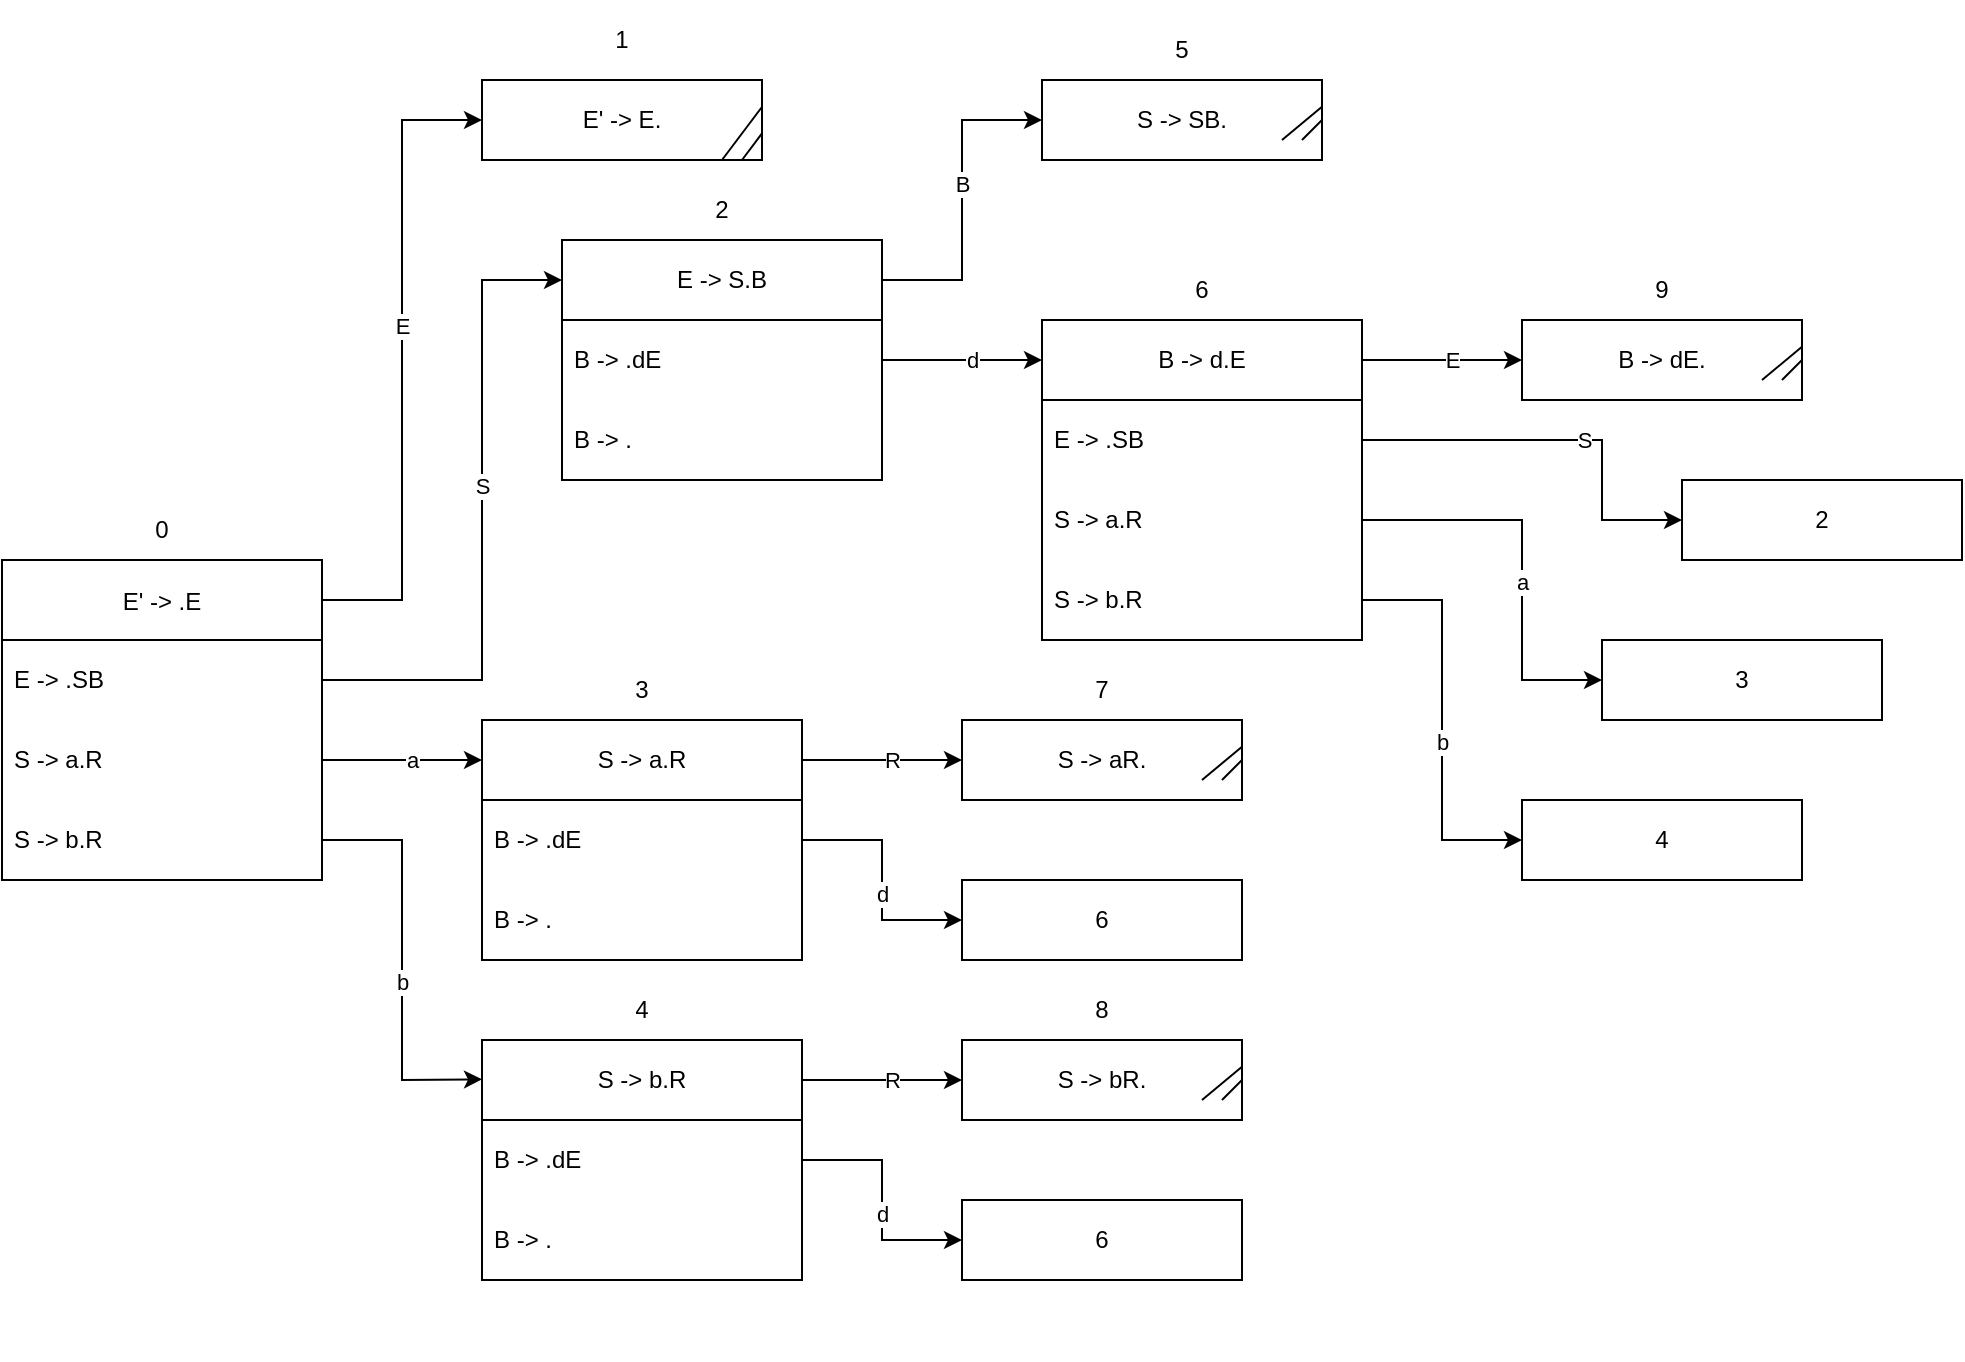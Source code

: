 <mxfile version="24.4.6" type="device">
  <diagram name="Page-1" id="kT7Cum1fLLLiS74UeVOW">
    <mxGraphModel dx="1430" dy="763" grid="1" gridSize="10" guides="1" tooltips="1" connect="1" arrows="1" fold="1" page="1" pageScale="1" pageWidth="827" pageHeight="1169" math="0" shadow="0">
      <root>
        <mxCell id="0" />
        <mxCell id="1" parent="0" />
        <mxCell id="svKp2PfW3cR6oauoN-tS-10" value="" style="group" vertex="1" connectable="0" parent="1">
          <mxGeometry x="40" y="490" width="160" height="190" as="geometry" />
        </mxCell>
        <mxCell id="svKp2PfW3cR6oauoN-tS-1" value="E&#39; -&amp;gt; .E&lt;span style=&quot;font-size:11.0pt;line-height:107%;font-family:&amp;quot;Aptos&amp;quot;,sans-serif;&lt;br/&gt;mso-ascii-theme-font:minor-latin;mso-fareast-font-family:Aptos;mso-fareast-theme-font:&lt;br/&gt;minor-latin;mso-hansi-theme-font:minor-latin;mso-bidi-font-family:&amp;quot;Times New Roman&amp;quot;;&lt;br/&gt;mso-bidi-theme-font:minor-bidi;mso-font-kerning:0pt;mso-ligatures:none;&lt;br/&gt;mso-ansi-language:ES;mso-fareast-language:EN-US;mso-bidi-language:AR-SA&quot;&gt;&lt;/span&gt;" style="swimlane;fontStyle=0;childLayout=stackLayout;horizontal=1;startSize=40;horizontalStack=0;resizeParent=1;resizeParentMax=0;resizeLast=0;collapsible=1;marginBottom=0;whiteSpace=wrap;html=1;" vertex="1" parent="svKp2PfW3cR6oauoN-tS-10">
          <mxGeometry y="30" width="160" height="160" as="geometry" />
        </mxCell>
        <mxCell id="svKp2PfW3cR6oauoN-tS-2" value="E -&amp;gt; .SB" style="text;strokeColor=none;fillColor=none;align=left;verticalAlign=middle;spacingLeft=4;spacingRight=4;overflow=hidden;points=[[0,0.5],[1,0.5]];portConstraint=eastwest;rotatable=0;whiteSpace=wrap;html=1;" vertex="1" parent="svKp2PfW3cR6oauoN-tS-1">
          <mxGeometry y="40" width="160" height="40" as="geometry" />
        </mxCell>
        <mxCell id="svKp2PfW3cR6oauoN-tS-3" value="S -&amp;gt; a.R" style="text;strokeColor=none;fillColor=none;align=left;verticalAlign=middle;spacingLeft=4;spacingRight=4;overflow=hidden;points=[[0,0.5],[1,0.5]];portConstraint=eastwest;rotatable=0;whiteSpace=wrap;html=1;" vertex="1" parent="svKp2PfW3cR6oauoN-tS-1">
          <mxGeometry y="80" width="160" height="40" as="geometry" />
        </mxCell>
        <mxCell id="svKp2PfW3cR6oauoN-tS-4" value="S -&amp;gt; b.R" style="text;strokeColor=none;fillColor=none;align=left;verticalAlign=middle;spacingLeft=4;spacingRight=4;overflow=hidden;points=[[0,0.5],[1,0.5]];portConstraint=eastwest;rotatable=0;whiteSpace=wrap;html=1;" vertex="1" parent="svKp2PfW3cR6oauoN-tS-1">
          <mxGeometry y="120" width="160" height="40" as="geometry" />
        </mxCell>
        <mxCell id="svKp2PfW3cR6oauoN-tS-9" value="0" style="text;strokeColor=none;fillColor=none;align=center;verticalAlign=middle;spacingLeft=4;spacingRight=4;overflow=hidden;points=[[0,0.5],[1,0.5]];portConstraint=eastwest;rotatable=0;whiteSpace=wrap;html=1;" vertex="1" parent="svKp2PfW3cR6oauoN-tS-10">
          <mxGeometry width="160" height="30" as="geometry" />
        </mxCell>
        <mxCell id="svKp2PfW3cR6oauoN-tS-19" value="" style="group" vertex="1" connectable="0" parent="1">
          <mxGeometry x="280" y="250" width="140" height="70" as="geometry" />
        </mxCell>
        <mxCell id="svKp2PfW3cR6oauoN-tS-22" value="" style="group" vertex="1" connectable="0" parent="svKp2PfW3cR6oauoN-tS-19">
          <mxGeometry y="-10" width="140" height="80" as="geometry" />
        </mxCell>
        <mxCell id="svKp2PfW3cR6oauoN-tS-17" value="E&#39; -&amp;gt; E." style="rounded=0;whiteSpace=wrap;html=1;" vertex="1" parent="svKp2PfW3cR6oauoN-tS-22">
          <mxGeometry y="40" width="140" height="40" as="geometry" />
        </mxCell>
        <mxCell id="svKp2PfW3cR6oauoN-tS-18" value="1" style="text;strokeColor=none;fillColor=none;align=center;verticalAlign=middle;spacingLeft=4;spacingRight=4;overflow=hidden;points=[[0,0.5],[1,0.5]];portConstraint=eastwest;rotatable=0;whiteSpace=wrap;html=1;" vertex="1" parent="svKp2PfW3cR6oauoN-tS-22">
          <mxGeometry width="140" height="40" as="geometry" />
        </mxCell>
        <mxCell id="svKp2PfW3cR6oauoN-tS-20" value="" style="endArrow=none;html=1;rounded=0;entryX=1.001;entryY=0.331;entryDx=0;entryDy=0;entryPerimeter=0;" edge="1" parent="svKp2PfW3cR6oauoN-tS-22" target="svKp2PfW3cR6oauoN-tS-17">
          <mxGeometry width="50" height="50" relative="1" as="geometry">
            <mxPoint x="120" y="80" as="sourcePoint" />
            <mxPoint x="150" y="40" as="targetPoint" />
          </mxGeometry>
        </mxCell>
        <mxCell id="svKp2PfW3cR6oauoN-tS-21" value="" style="endArrow=none;html=1;rounded=0;" edge="1" parent="svKp2PfW3cR6oauoN-tS-22">
          <mxGeometry width="50" height="50" relative="1" as="geometry">
            <mxPoint x="130" y="80" as="sourcePoint" />
            <mxPoint x="140" y="66.667" as="targetPoint" />
          </mxGeometry>
        </mxCell>
        <mxCell id="svKp2PfW3cR6oauoN-tS-23" value="" style="group" vertex="1" connectable="0" parent="1">
          <mxGeometry x="520" y="730" width="140" height="70" as="geometry" />
        </mxCell>
        <mxCell id="svKp2PfW3cR6oauoN-tS-24" value="" style="group" vertex="1" connectable="0" parent="svKp2PfW3cR6oauoN-tS-23">
          <mxGeometry width="140" height="70" as="geometry" />
        </mxCell>
        <mxCell id="svKp2PfW3cR6oauoN-tS-25" value="S -&amp;gt; bR." style="rounded=0;whiteSpace=wrap;html=1;" vertex="1" parent="svKp2PfW3cR6oauoN-tS-24">
          <mxGeometry y="30" width="140" height="40" as="geometry" />
        </mxCell>
        <mxCell id="svKp2PfW3cR6oauoN-tS-26" value="8" style="text;strokeColor=none;fillColor=none;align=center;verticalAlign=middle;spacingLeft=4;spacingRight=4;overflow=hidden;points=[[0,0.5],[1,0.5]];portConstraint=eastwest;rotatable=0;whiteSpace=wrap;html=1;" vertex="1" parent="svKp2PfW3cR6oauoN-tS-24">
          <mxGeometry width="140" height="30" as="geometry" />
        </mxCell>
        <mxCell id="svKp2PfW3cR6oauoN-tS-27" value="" style="endArrow=none;html=1;rounded=0;entryX=1.001;entryY=0.331;entryDx=0;entryDy=0;entryPerimeter=0;" edge="1" parent="svKp2PfW3cR6oauoN-tS-24" target="svKp2PfW3cR6oauoN-tS-25">
          <mxGeometry width="50" height="50" relative="1" as="geometry">
            <mxPoint x="120" y="60" as="sourcePoint" />
            <mxPoint x="150" y="30" as="targetPoint" />
          </mxGeometry>
        </mxCell>
        <mxCell id="svKp2PfW3cR6oauoN-tS-28" value="" style="endArrow=none;html=1;rounded=0;" edge="1" parent="svKp2PfW3cR6oauoN-tS-24">
          <mxGeometry width="50" height="50" relative="1" as="geometry">
            <mxPoint x="130" y="60" as="sourcePoint" />
            <mxPoint x="140" y="50" as="targetPoint" />
          </mxGeometry>
        </mxCell>
        <mxCell id="svKp2PfW3cR6oauoN-tS-29" value="" style="group" vertex="1" connectable="0" parent="1">
          <mxGeometry x="520" y="570" width="140" height="70" as="geometry" />
        </mxCell>
        <mxCell id="svKp2PfW3cR6oauoN-tS-30" value="" style="group" vertex="1" connectable="0" parent="svKp2PfW3cR6oauoN-tS-29">
          <mxGeometry width="140" height="70" as="geometry" />
        </mxCell>
        <mxCell id="svKp2PfW3cR6oauoN-tS-31" value="S -&amp;gt; aR." style="rounded=0;whiteSpace=wrap;html=1;" vertex="1" parent="svKp2PfW3cR6oauoN-tS-30">
          <mxGeometry y="30" width="140" height="40" as="geometry" />
        </mxCell>
        <mxCell id="svKp2PfW3cR6oauoN-tS-32" value="7" style="text;strokeColor=none;fillColor=none;align=center;verticalAlign=middle;spacingLeft=4;spacingRight=4;overflow=hidden;points=[[0,0.5],[1,0.5]];portConstraint=eastwest;rotatable=0;whiteSpace=wrap;html=1;" vertex="1" parent="svKp2PfW3cR6oauoN-tS-30">
          <mxGeometry width="140" height="30" as="geometry" />
        </mxCell>
        <mxCell id="svKp2PfW3cR6oauoN-tS-33" value="" style="endArrow=none;html=1;rounded=0;entryX=1.001;entryY=0.331;entryDx=0;entryDy=0;entryPerimeter=0;" edge="1" parent="svKp2PfW3cR6oauoN-tS-30" target="svKp2PfW3cR6oauoN-tS-31">
          <mxGeometry width="50" height="50" relative="1" as="geometry">
            <mxPoint x="120" y="60" as="sourcePoint" />
            <mxPoint x="150" y="30" as="targetPoint" />
          </mxGeometry>
        </mxCell>
        <mxCell id="svKp2PfW3cR6oauoN-tS-34" value="" style="endArrow=none;html=1;rounded=0;" edge="1" parent="svKp2PfW3cR6oauoN-tS-30">
          <mxGeometry width="50" height="50" relative="1" as="geometry">
            <mxPoint x="130" y="60" as="sourcePoint" />
            <mxPoint x="140" y="50" as="targetPoint" />
          </mxGeometry>
        </mxCell>
        <mxCell id="svKp2PfW3cR6oauoN-tS-35" value="" style="group" vertex="1" connectable="0" parent="1">
          <mxGeometry x="810" y="370" width="140" height="70" as="geometry" />
        </mxCell>
        <mxCell id="svKp2PfW3cR6oauoN-tS-36" value="" style="group" vertex="1" connectable="0" parent="svKp2PfW3cR6oauoN-tS-35">
          <mxGeometry x="-10" width="140" height="70" as="geometry" />
        </mxCell>
        <mxCell id="svKp2PfW3cR6oauoN-tS-37" value="B -&amp;gt; dE." style="rounded=0;whiteSpace=wrap;html=1;" vertex="1" parent="svKp2PfW3cR6oauoN-tS-36">
          <mxGeometry y="30" width="140" height="40" as="geometry" />
        </mxCell>
        <mxCell id="svKp2PfW3cR6oauoN-tS-38" value="9" style="text;strokeColor=none;fillColor=none;align=center;verticalAlign=middle;spacingLeft=4;spacingRight=4;overflow=hidden;points=[[0,0.5],[1,0.5]];portConstraint=eastwest;rotatable=0;whiteSpace=wrap;html=1;" vertex="1" parent="svKp2PfW3cR6oauoN-tS-36">
          <mxGeometry width="140" height="30" as="geometry" />
        </mxCell>
        <mxCell id="svKp2PfW3cR6oauoN-tS-39" value="" style="endArrow=none;html=1;rounded=0;entryX=1.001;entryY=0.331;entryDx=0;entryDy=0;entryPerimeter=0;" edge="1" parent="svKp2PfW3cR6oauoN-tS-36" target="svKp2PfW3cR6oauoN-tS-37">
          <mxGeometry width="50" height="50" relative="1" as="geometry">
            <mxPoint x="120" y="60" as="sourcePoint" />
            <mxPoint x="150" y="30" as="targetPoint" />
          </mxGeometry>
        </mxCell>
        <mxCell id="svKp2PfW3cR6oauoN-tS-40" value="" style="endArrow=none;html=1;rounded=0;" edge="1" parent="svKp2PfW3cR6oauoN-tS-36">
          <mxGeometry width="50" height="50" relative="1" as="geometry">
            <mxPoint x="130" y="60" as="sourcePoint" />
            <mxPoint x="140" y="50" as="targetPoint" />
          </mxGeometry>
        </mxCell>
        <mxCell id="svKp2PfW3cR6oauoN-tS-41" value="" style="group" vertex="1" connectable="0" parent="1">
          <mxGeometry x="560" y="250" width="140" height="70" as="geometry" />
        </mxCell>
        <mxCell id="svKp2PfW3cR6oauoN-tS-42" value="" style="group" vertex="1" connectable="0" parent="svKp2PfW3cR6oauoN-tS-41">
          <mxGeometry width="140" height="70" as="geometry" />
        </mxCell>
        <mxCell id="svKp2PfW3cR6oauoN-tS-43" value="S -&amp;gt; SB." style="rounded=0;whiteSpace=wrap;html=1;" vertex="1" parent="svKp2PfW3cR6oauoN-tS-42">
          <mxGeometry y="30" width="140" height="40" as="geometry" />
        </mxCell>
        <mxCell id="svKp2PfW3cR6oauoN-tS-44" value="5" style="text;strokeColor=none;fillColor=none;align=center;verticalAlign=middle;spacingLeft=4;spacingRight=4;overflow=hidden;points=[[0,0.5],[1,0.5]];portConstraint=eastwest;rotatable=0;whiteSpace=wrap;html=1;" vertex="1" parent="svKp2PfW3cR6oauoN-tS-42">
          <mxGeometry width="140" height="30" as="geometry" />
        </mxCell>
        <mxCell id="svKp2PfW3cR6oauoN-tS-45" value="" style="endArrow=none;html=1;rounded=0;entryX=1.001;entryY=0.331;entryDx=0;entryDy=0;entryPerimeter=0;" edge="1" parent="svKp2PfW3cR6oauoN-tS-42" target="svKp2PfW3cR6oauoN-tS-43">
          <mxGeometry width="50" height="50" relative="1" as="geometry">
            <mxPoint x="120" y="60" as="sourcePoint" />
            <mxPoint x="150" y="30" as="targetPoint" />
          </mxGeometry>
        </mxCell>
        <mxCell id="svKp2PfW3cR6oauoN-tS-46" value="" style="endArrow=none;html=1;rounded=0;" edge="1" parent="svKp2PfW3cR6oauoN-tS-42">
          <mxGeometry width="50" height="50" relative="1" as="geometry">
            <mxPoint x="130" y="60" as="sourcePoint" />
            <mxPoint x="140" y="50" as="targetPoint" />
          </mxGeometry>
        </mxCell>
        <mxCell id="svKp2PfW3cR6oauoN-tS-50" value="" style="endArrow=classic;html=1;rounded=0;entryX=0;entryY=0.5;entryDx=0;entryDy=0;align=center;" edge="1" parent="1" target="svKp2PfW3cR6oauoN-tS-17">
          <mxGeometry width="50" height="50" relative="1" as="geometry">
            <mxPoint x="200" y="540" as="sourcePoint" />
            <mxPoint x="300" y="490" as="targetPoint" />
            <Array as="points">
              <mxPoint x="240" y="540" />
              <mxPoint x="240" y="300" />
            </Array>
          </mxGeometry>
        </mxCell>
        <mxCell id="svKp2PfW3cR6oauoN-tS-51" value="E" style="edgeLabel;html=1;align=center;verticalAlign=middle;resizable=0;points=[];" vertex="1" connectable="0" parent="svKp2PfW3cR6oauoN-tS-50">
          <mxGeometry x="0.109" relative="1" as="geometry">
            <mxPoint as="offset" />
          </mxGeometry>
        </mxCell>
        <mxCell id="svKp2PfW3cR6oauoN-tS-52" value="" style="group" vertex="1" connectable="0" parent="1">
          <mxGeometry x="320" y="330" width="160" height="190" as="geometry" />
        </mxCell>
        <mxCell id="svKp2PfW3cR6oauoN-tS-53" value="E -&amp;gt; S.B" style="swimlane;fontStyle=0;childLayout=stackLayout;horizontal=1;startSize=40;horizontalStack=0;resizeParent=1;resizeParentMax=0;resizeLast=0;collapsible=1;marginBottom=0;whiteSpace=wrap;html=1;" vertex="1" parent="svKp2PfW3cR6oauoN-tS-52">
          <mxGeometry y="30" width="160" height="120" as="geometry" />
        </mxCell>
        <mxCell id="svKp2PfW3cR6oauoN-tS-54" value="B -&amp;gt; .dE" style="text;strokeColor=none;fillColor=none;align=left;verticalAlign=middle;spacingLeft=4;spacingRight=4;overflow=hidden;points=[[0,0.5],[1,0.5]];portConstraint=eastwest;rotatable=0;whiteSpace=wrap;html=1;" vertex="1" parent="svKp2PfW3cR6oauoN-tS-53">
          <mxGeometry y="40" width="160" height="40" as="geometry" />
        </mxCell>
        <mxCell id="svKp2PfW3cR6oauoN-tS-55" value="B -&amp;gt; ." style="text;strokeColor=none;fillColor=none;align=left;verticalAlign=middle;spacingLeft=4;spacingRight=4;overflow=hidden;points=[[0,0.5],[1,0.5]];portConstraint=eastwest;rotatable=0;whiteSpace=wrap;html=1;" vertex="1" parent="svKp2PfW3cR6oauoN-tS-53">
          <mxGeometry y="80" width="160" height="40" as="geometry" />
        </mxCell>
        <mxCell id="svKp2PfW3cR6oauoN-tS-57" value="2" style="text;strokeColor=none;fillColor=none;align=center;verticalAlign=middle;spacingLeft=4;spacingRight=4;overflow=hidden;points=[[0,0.5],[1,0.5]];portConstraint=eastwest;rotatable=0;whiteSpace=wrap;html=1;" vertex="1" parent="svKp2PfW3cR6oauoN-tS-52">
          <mxGeometry width="160" height="30" as="geometry" />
        </mxCell>
        <mxCell id="svKp2PfW3cR6oauoN-tS-58" value="" style="group" vertex="1" connectable="0" parent="1">
          <mxGeometry x="280" y="570" width="160" height="190" as="geometry" />
        </mxCell>
        <mxCell id="svKp2PfW3cR6oauoN-tS-59" value="S -&amp;gt; a.R" style="swimlane;fontStyle=0;childLayout=stackLayout;horizontal=1;startSize=40;horizontalStack=0;resizeParent=1;resizeParentMax=0;resizeLast=0;collapsible=1;marginBottom=0;whiteSpace=wrap;html=1;" vertex="1" parent="svKp2PfW3cR6oauoN-tS-58">
          <mxGeometry y="30" width="160" height="120" as="geometry" />
        </mxCell>
        <mxCell id="svKp2PfW3cR6oauoN-tS-60" value="B -&amp;gt; .dE" style="text;strokeColor=none;fillColor=none;align=left;verticalAlign=middle;spacingLeft=4;spacingRight=4;overflow=hidden;points=[[0,0.5],[1,0.5]];portConstraint=eastwest;rotatable=0;whiteSpace=wrap;html=1;" vertex="1" parent="svKp2PfW3cR6oauoN-tS-59">
          <mxGeometry y="40" width="160" height="40" as="geometry" />
        </mxCell>
        <mxCell id="svKp2PfW3cR6oauoN-tS-61" value="B -&amp;gt; ." style="text;strokeColor=none;fillColor=none;align=left;verticalAlign=middle;spacingLeft=4;spacingRight=4;overflow=hidden;points=[[0,0.5],[1,0.5]];portConstraint=eastwest;rotatable=0;whiteSpace=wrap;html=1;" vertex="1" parent="svKp2PfW3cR6oauoN-tS-59">
          <mxGeometry y="80" width="160" height="40" as="geometry" />
        </mxCell>
        <mxCell id="svKp2PfW3cR6oauoN-tS-62" value="3" style="text;strokeColor=none;fillColor=none;align=center;verticalAlign=middle;spacingLeft=4;spacingRight=4;overflow=hidden;points=[[0,0.5],[1,0.5]];portConstraint=eastwest;rotatable=0;whiteSpace=wrap;html=1;" vertex="1" parent="svKp2PfW3cR6oauoN-tS-58">
          <mxGeometry width="160" height="30" as="geometry" />
        </mxCell>
        <mxCell id="svKp2PfW3cR6oauoN-tS-63" value="" style="group" vertex="1" connectable="0" parent="1">
          <mxGeometry x="280" y="730" width="160" height="190" as="geometry" />
        </mxCell>
        <mxCell id="svKp2PfW3cR6oauoN-tS-64" value="S -&amp;gt; b.R" style="swimlane;fontStyle=0;childLayout=stackLayout;horizontal=1;startSize=40;horizontalStack=0;resizeParent=1;resizeParentMax=0;resizeLast=0;collapsible=1;marginBottom=0;whiteSpace=wrap;html=1;" vertex="1" parent="svKp2PfW3cR6oauoN-tS-63">
          <mxGeometry y="30" width="160" height="120" as="geometry" />
        </mxCell>
        <mxCell id="svKp2PfW3cR6oauoN-tS-65" value="B -&amp;gt; .dE" style="text;strokeColor=none;fillColor=none;align=left;verticalAlign=middle;spacingLeft=4;spacingRight=4;overflow=hidden;points=[[0,0.5],[1,0.5]];portConstraint=eastwest;rotatable=0;whiteSpace=wrap;html=1;" vertex="1" parent="svKp2PfW3cR6oauoN-tS-64">
          <mxGeometry y="40" width="160" height="40" as="geometry" />
        </mxCell>
        <mxCell id="svKp2PfW3cR6oauoN-tS-66" value="B -&amp;gt; ." style="text;strokeColor=none;fillColor=none;align=left;verticalAlign=middle;spacingLeft=4;spacingRight=4;overflow=hidden;points=[[0,0.5],[1,0.5]];portConstraint=eastwest;rotatable=0;whiteSpace=wrap;html=1;" vertex="1" parent="svKp2PfW3cR6oauoN-tS-64">
          <mxGeometry y="80" width="160" height="40" as="geometry" />
        </mxCell>
        <mxCell id="svKp2PfW3cR6oauoN-tS-67" value="4" style="text;strokeColor=none;fillColor=none;align=center;verticalAlign=middle;spacingLeft=4;spacingRight=4;overflow=hidden;points=[[0,0.5],[1,0.5]];portConstraint=eastwest;rotatable=0;whiteSpace=wrap;html=1;" vertex="1" parent="svKp2PfW3cR6oauoN-tS-63">
          <mxGeometry width="160" height="30" as="geometry" />
        </mxCell>
        <mxCell id="svKp2PfW3cR6oauoN-tS-69" value="" style="group" vertex="1" connectable="0" parent="1">
          <mxGeometry x="560" y="370" width="160" height="190" as="geometry" />
        </mxCell>
        <mxCell id="svKp2PfW3cR6oauoN-tS-70" value="B -&amp;gt; d.E" style="swimlane;fontStyle=0;childLayout=stackLayout;horizontal=1;startSize=40;horizontalStack=0;resizeParent=1;resizeParentMax=0;resizeLast=0;collapsible=1;marginBottom=0;whiteSpace=wrap;html=1;" vertex="1" parent="svKp2PfW3cR6oauoN-tS-69">
          <mxGeometry y="30" width="160" height="160" as="geometry" />
        </mxCell>
        <mxCell id="svKp2PfW3cR6oauoN-tS-71" value="E -&amp;gt; .SB" style="text;strokeColor=none;fillColor=none;align=left;verticalAlign=middle;spacingLeft=4;spacingRight=4;overflow=hidden;points=[[0,0.5],[1,0.5]];portConstraint=eastwest;rotatable=0;whiteSpace=wrap;html=1;" vertex="1" parent="svKp2PfW3cR6oauoN-tS-70">
          <mxGeometry y="40" width="160" height="40" as="geometry" />
        </mxCell>
        <mxCell id="svKp2PfW3cR6oauoN-tS-72" value="S -&amp;gt; a.R" style="text;strokeColor=none;fillColor=none;align=left;verticalAlign=middle;spacingLeft=4;spacingRight=4;overflow=hidden;points=[[0,0.5],[1,0.5]];portConstraint=eastwest;rotatable=0;whiteSpace=wrap;html=1;" vertex="1" parent="svKp2PfW3cR6oauoN-tS-70">
          <mxGeometry y="80" width="160" height="40" as="geometry" />
        </mxCell>
        <mxCell id="svKp2PfW3cR6oauoN-tS-73" value="S -&amp;gt; b.R" style="text;strokeColor=none;fillColor=none;align=left;verticalAlign=middle;spacingLeft=4;spacingRight=4;overflow=hidden;points=[[0,0.5],[1,0.5]];portConstraint=eastwest;rotatable=0;whiteSpace=wrap;html=1;" vertex="1" parent="svKp2PfW3cR6oauoN-tS-70">
          <mxGeometry y="120" width="160" height="40" as="geometry" />
        </mxCell>
        <mxCell id="svKp2PfW3cR6oauoN-tS-74" value="6" style="text;strokeColor=none;fillColor=none;align=center;verticalAlign=middle;spacingLeft=4;spacingRight=4;overflow=hidden;points=[[0,0.5],[1,0.5]];portConstraint=eastwest;rotatable=0;whiteSpace=wrap;html=1;" vertex="1" parent="svKp2PfW3cR6oauoN-tS-69">
          <mxGeometry width="160" height="30" as="geometry" />
        </mxCell>
        <mxCell id="svKp2PfW3cR6oauoN-tS-75" value="" style="endArrow=classic;html=1;rounded=0;align=center;exitX=1;exitY=0.5;exitDx=0;exitDy=0;" edge="1" parent="1" source="svKp2PfW3cR6oauoN-tS-2">
          <mxGeometry width="50" height="50" relative="1" as="geometry">
            <mxPoint x="210" y="580" as="sourcePoint" />
            <mxPoint x="320" y="380" as="targetPoint" />
            <Array as="points">
              <mxPoint x="280" y="580" />
              <mxPoint x="280" y="380" />
            </Array>
          </mxGeometry>
        </mxCell>
        <mxCell id="svKp2PfW3cR6oauoN-tS-76" value="S" style="edgeLabel;html=1;align=center;verticalAlign=middle;resizable=0;points=[];" vertex="1" connectable="0" parent="svKp2PfW3cR6oauoN-tS-75">
          <mxGeometry x="0.109" relative="1" as="geometry">
            <mxPoint as="offset" />
          </mxGeometry>
        </mxCell>
        <mxCell id="svKp2PfW3cR6oauoN-tS-77" value="" style="endArrow=classic;html=1;rounded=0;align=center;exitX=1;exitY=0.5;exitDx=0;exitDy=0;" edge="1" parent="1" source="svKp2PfW3cR6oauoN-tS-3">
          <mxGeometry width="50" height="50" relative="1" as="geometry">
            <mxPoint x="210" y="620" as="sourcePoint" />
            <mxPoint x="280" y="620" as="targetPoint" />
            <Array as="points">
              <mxPoint x="250" y="620" />
            </Array>
          </mxGeometry>
        </mxCell>
        <mxCell id="svKp2PfW3cR6oauoN-tS-78" value="a" style="edgeLabel;html=1;align=center;verticalAlign=middle;resizable=0;points=[];" vertex="1" connectable="0" parent="svKp2PfW3cR6oauoN-tS-77">
          <mxGeometry x="0.109" relative="1" as="geometry">
            <mxPoint as="offset" />
          </mxGeometry>
        </mxCell>
        <mxCell id="svKp2PfW3cR6oauoN-tS-79" value="" style="endArrow=classic;html=1;rounded=0;align=center;exitX=1;exitY=0.5;exitDx=0;exitDy=0;" edge="1" parent="1" source="svKp2PfW3cR6oauoN-tS-4">
          <mxGeometry width="50" height="50" relative="1" as="geometry">
            <mxPoint x="240" y="640" as="sourcePoint" />
            <mxPoint x="280" y="779.66" as="targetPoint" />
            <Array as="points">
              <mxPoint x="240" y="660" />
              <mxPoint x="240" y="780" />
            </Array>
          </mxGeometry>
        </mxCell>
        <mxCell id="svKp2PfW3cR6oauoN-tS-80" value="b" style="edgeLabel;html=1;align=center;verticalAlign=middle;resizable=0;points=[];" vertex="1" connectable="0" parent="svKp2PfW3cR6oauoN-tS-79">
          <mxGeometry x="0.109" relative="1" as="geometry">
            <mxPoint as="offset" />
          </mxGeometry>
        </mxCell>
        <mxCell id="svKp2PfW3cR6oauoN-tS-81" value="" style="endArrow=classic;html=1;rounded=0;align=center;exitX=1;exitY=0.5;exitDx=0;exitDy=0;" edge="1" parent="1">
          <mxGeometry width="50" height="50" relative="1" as="geometry">
            <mxPoint x="440" y="780" as="sourcePoint" />
            <mxPoint x="520" y="780" as="targetPoint" />
            <Array as="points">
              <mxPoint x="490" y="780" />
            </Array>
          </mxGeometry>
        </mxCell>
        <mxCell id="svKp2PfW3cR6oauoN-tS-82" value="R" style="edgeLabel;html=1;align=center;verticalAlign=middle;resizable=0;points=[];" vertex="1" connectable="0" parent="svKp2PfW3cR6oauoN-tS-81">
          <mxGeometry x="0.109" relative="1" as="geometry">
            <mxPoint as="offset" />
          </mxGeometry>
        </mxCell>
        <mxCell id="svKp2PfW3cR6oauoN-tS-83" value="" style="endArrow=classic;html=1;rounded=0;align=center;exitX=1;exitY=0.5;exitDx=0;exitDy=0;" edge="1" parent="1">
          <mxGeometry width="50" height="50" relative="1" as="geometry">
            <mxPoint x="440" y="620" as="sourcePoint" />
            <mxPoint x="520" y="620" as="targetPoint" />
            <Array as="points">
              <mxPoint x="490" y="620" />
            </Array>
          </mxGeometry>
        </mxCell>
        <mxCell id="svKp2PfW3cR6oauoN-tS-84" value="R" style="edgeLabel;html=1;align=center;verticalAlign=middle;resizable=0;points=[];" vertex="1" connectable="0" parent="svKp2PfW3cR6oauoN-tS-83">
          <mxGeometry x="0.109" relative="1" as="geometry">
            <mxPoint as="offset" />
          </mxGeometry>
        </mxCell>
        <mxCell id="svKp2PfW3cR6oauoN-tS-85" value="" style="endArrow=classic;html=1;rounded=0;align=center;entryX=0;entryY=0.5;entryDx=0;entryDy=0;" edge="1" parent="1" target="svKp2PfW3cR6oauoN-tS-43">
          <mxGeometry width="50" height="50" relative="1" as="geometry">
            <mxPoint x="480" y="380" as="sourcePoint" />
            <mxPoint x="550" y="300" as="targetPoint" />
            <Array as="points">
              <mxPoint x="520" y="380" />
              <mxPoint x="520" y="300" />
            </Array>
          </mxGeometry>
        </mxCell>
        <mxCell id="svKp2PfW3cR6oauoN-tS-86" value="B" style="edgeLabel;html=1;align=center;verticalAlign=middle;resizable=0;points=[];" vertex="1" connectable="0" parent="svKp2PfW3cR6oauoN-tS-85">
          <mxGeometry x="0.109" relative="1" as="geometry">
            <mxPoint as="offset" />
          </mxGeometry>
        </mxCell>
        <mxCell id="svKp2PfW3cR6oauoN-tS-87" value="" style="endArrow=classic;html=1;rounded=0;align=center;exitX=1;exitY=0.5;exitDx=0;exitDy=0;" edge="1" parent="1">
          <mxGeometry width="50" height="50" relative="1" as="geometry">
            <mxPoint x="480" y="420" as="sourcePoint" />
            <mxPoint x="560" y="420" as="targetPoint" />
            <Array as="points">
              <mxPoint x="530" y="420" />
            </Array>
          </mxGeometry>
        </mxCell>
        <mxCell id="svKp2PfW3cR6oauoN-tS-88" value="d" style="edgeLabel;html=1;align=center;verticalAlign=middle;resizable=0;points=[];" vertex="1" connectable="0" parent="svKp2PfW3cR6oauoN-tS-87">
          <mxGeometry x="0.109" relative="1" as="geometry">
            <mxPoint as="offset" />
          </mxGeometry>
        </mxCell>
        <mxCell id="svKp2PfW3cR6oauoN-tS-89" value="" style="endArrow=classic;html=1;rounded=0;align=center;exitX=1;exitY=0.5;exitDx=0;exitDy=0;" edge="1" parent="1">
          <mxGeometry width="50" height="50" relative="1" as="geometry">
            <mxPoint x="720" y="420" as="sourcePoint" />
            <mxPoint x="800" y="420" as="targetPoint" />
            <Array as="points">
              <mxPoint x="770" y="420" />
            </Array>
          </mxGeometry>
        </mxCell>
        <mxCell id="svKp2PfW3cR6oauoN-tS-90" value="E" style="edgeLabel;html=1;align=center;verticalAlign=middle;resizable=0;points=[];" vertex="1" connectable="0" parent="svKp2PfW3cR6oauoN-tS-89">
          <mxGeometry x="0.109" relative="1" as="geometry">
            <mxPoint as="offset" />
          </mxGeometry>
        </mxCell>
        <mxCell id="svKp2PfW3cR6oauoN-tS-91" value="6" style="rounded=0;whiteSpace=wrap;html=1;" vertex="1" parent="1">
          <mxGeometry x="520" y="680" width="140" height="40" as="geometry" />
        </mxCell>
        <mxCell id="svKp2PfW3cR6oauoN-tS-92" value="" style="endArrow=classic;html=1;rounded=0;align=center;exitX=1;exitY=0.5;exitDx=0;exitDy=0;entryX=0;entryY=0.5;entryDx=0;entryDy=0;" edge="1" parent="1" source="svKp2PfW3cR6oauoN-tS-60" target="svKp2PfW3cR6oauoN-tS-91">
          <mxGeometry width="50" height="50" relative="1" as="geometry">
            <mxPoint x="440" y="660" as="sourcePoint" />
            <mxPoint x="520" y="660" as="targetPoint" />
            <Array as="points">
              <mxPoint x="480" y="660" />
              <mxPoint x="480" y="700" />
            </Array>
          </mxGeometry>
        </mxCell>
        <mxCell id="svKp2PfW3cR6oauoN-tS-93" value="d" style="edgeLabel;html=1;align=center;verticalAlign=middle;resizable=0;points=[];" vertex="1" connectable="0" parent="svKp2PfW3cR6oauoN-tS-92">
          <mxGeometry x="0.109" relative="1" as="geometry">
            <mxPoint as="offset" />
          </mxGeometry>
        </mxCell>
        <mxCell id="svKp2PfW3cR6oauoN-tS-94" value="2" style="rounded=0;whiteSpace=wrap;html=1;" vertex="1" parent="1">
          <mxGeometry x="880" y="480" width="140" height="40" as="geometry" />
        </mxCell>
        <mxCell id="svKp2PfW3cR6oauoN-tS-95" value="3" style="rounded=0;whiteSpace=wrap;html=1;" vertex="1" parent="1">
          <mxGeometry x="840" y="560" width="140" height="40" as="geometry" />
        </mxCell>
        <mxCell id="svKp2PfW3cR6oauoN-tS-96" value="4" style="rounded=0;whiteSpace=wrap;html=1;" vertex="1" parent="1">
          <mxGeometry x="800" y="640" width="140" height="40" as="geometry" />
        </mxCell>
        <mxCell id="svKp2PfW3cR6oauoN-tS-97" value="" style="endArrow=classic;html=1;rounded=0;align=center;exitX=1;exitY=0.5;exitDx=0;exitDy=0;entryX=0;entryY=0.5;entryDx=0;entryDy=0;" edge="1" parent="1" source="svKp2PfW3cR6oauoN-tS-71" target="svKp2PfW3cR6oauoN-tS-94">
          <mxGeometry width="50" height="50" relative="1" as="geometry">
            <mxPoint x="730" y="430" as="sourcePoint" />
            <mxPoint x="810" y="430" as="targetPoint" />
            <Array as="points">
              <mxPoint x="840" y="460" />
              <mxPoint x="840" y="500" />
            </Array>
          </mxGeometry>
        </mxCell>
        <mxCell id="svKp2PfW3cR6oauoN-tS-98" value="S" style="edgeLabel;html=1;align=center;verticalAlign=middle;resizable=0;points=[];" vertex="1" connectable="0" parent="svKp2PfW3cR6oauoN-tS-97">
          <mxGeometry x="0.109" relative="1" as="geometry">
            <mxPoint as="offset" />
          </mxGeometry>
        </mxCell>
        <mxCell id="svKp2PfW3cR6oauoN-tS-101" value="" style="endArrow=classic;html=1;rounded=0;align=center;exitX=1;exitY=0.5;exitDx=0;exitDy=0;entryX=0;entryY=0.5;entryDx=0;entryDy=0;" edge="1" parent="1" target="svKp2PfW3cR6oauoN-tS-96">
          <mxGeometry width="50" height="50" relative="1" as="geometry">
            <mxPoint x="720" y="540" as="sourcePoint" />
            <mxPoint x="800" y="540" as="targetPoint" />
            <Array as="points">
              <mxPoint x="760" y="540" />
              <mxPoint x="760" y="660" />
            </Array>
          </mxGeometry>
        </mxCell>
        <mxCell id="svKp2PfW3cR6oauoN-tS-102" value="b" style="edgeLabel;html=1;align=center;verticalAlign=middle;resizable=0;points=[];" vertex="1" connectable="0" parent="svKp2PfW3cR6oauoN-tS-101">
          <mxGeometry x="0.109" relative="1" as="geometry">
            <mxPoint as="offset" />
          </mxGeometry>
        </mxCell>
        <mxCell id="svKp2PfW3cR6oauoN-tS-103" value="" style="endArrow=classic;html=1;rounded=0;align=center;exitX=1;exitY=0.5;exitDx=0;exitDy=0;entryX=0;entryY=0.5;entryDx=0;entryDy=0;" edge="1" parent="1" source="svKp2PfW3cR6oauoN-tS-72" target="svKp2PfW3cR6oauoN-tS-95">
          <mxGeometry width="50" height="50" relative="1" as="geometry">
            <mxPoint x="730" y="550" as="sourcePoint" />
            <mxPoint x="810" y="670" as="targetPoint" />
            <Array as="points">
              <mxPoint x="800" y="500" />
              <mxPoint x="800" y="580" />
            </Array>
          </mxGeometry>
        </mxCell>
        <mxCell id="svKp2PfW3cR6oauoN-tS-104" value="a" style="edgeLabel;html=1;align=center;verticalAlign=middle;resizable=0;points=[];" vertex="1" connectable="0" parent="svKp2PfW3cR6oauoN-tS-103">
          <mxGeometry x="0.109" relative="1" as="geometry">
            <mxPoint as="offset" />
          </mxGeometry>
        </mxCell>
        <mxCell id="svKp2PfW3cR6oauoN-tS-105" value="6" style="rounded=0;whiteSpace=wrap;html=1;" vertex="1" parent="1">
          <mxGeometry x="520" y="840" width="140" height="40" as="geometry" />
        </mxCell>
        <mxCell id="svKp2PfW3cR6oauoN-tS-106" value="" style="endArrow=classic;html=1;rounded=0;align=center;exitX=1;exitY=0.5;exitDx=0;exitDy=0;entryX=0;entryY=0.5;entryDx=0;entryDy=0;" edge="1" parent="1">
          <mxGeometry width="50" height="50" relative="1" as="geometry">
            <mxPoint x="440" y="820" as="sourcePoint" />
            <mxPoint x="520" y="860" as="targetPoint" />
            <Array as="points">
              <mxPoint x="480" y="820" />
              <mxPoint x="480" y="860" />
            </Array>
          </mxGeometry>
        </mxCell>
        <mxCell id="svKp2PfW3cR6oauoN-tS-107" value="d" style="edgeLabel;html=1;align=center;verticalAlign=middle;resizable=0;points=[];" vertex="1" connectable="0" parent="svKp2PfW3cR6oauoN-tS-106">
          <mxGeometry x="0.109" relative="1" as="geometry">
            <mxPoint as="offset" />
          </mxGeometry>
        </mxCell>
      </root>
    </mxGraphModel>
  </diagram>
</mxfile>

